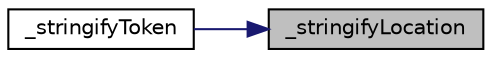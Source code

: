 digraph "_stringifyLocation"
{
 // LATEX_PDF_SIZE
  edge [fontname="Helvetica",fontsize="10",labelfontname="Helvetica",labelfontsize="10"];
  node [fontname="Helvetica",fontsize="10",shape=record];
  rankdir="RL";
  Node1 [label="_stringifyLocation",height=0.2,width=0.4,color="black", fillcolor="grey75", style="filled", fontcolor="black",tooltip="Stringify a location structure to the format 'file=s, line=d, column=d'."];
  Node1 -> Node2 [dir="back",color="midnightblue",fontsize="10",style="solid",fontname="Helvetica"];
  Node2 [label="_stringifyToken",height=0.2,width=0.4,color="black", fillcolor="white", style="filled",URL="$db/d58/group__TOKEN.html#ga64540ed8048da126162d7e49a6fef735",tooltip="Stringify a token with all its fields into a static chars buffer and return a pointer to that buffer'..."];
}

